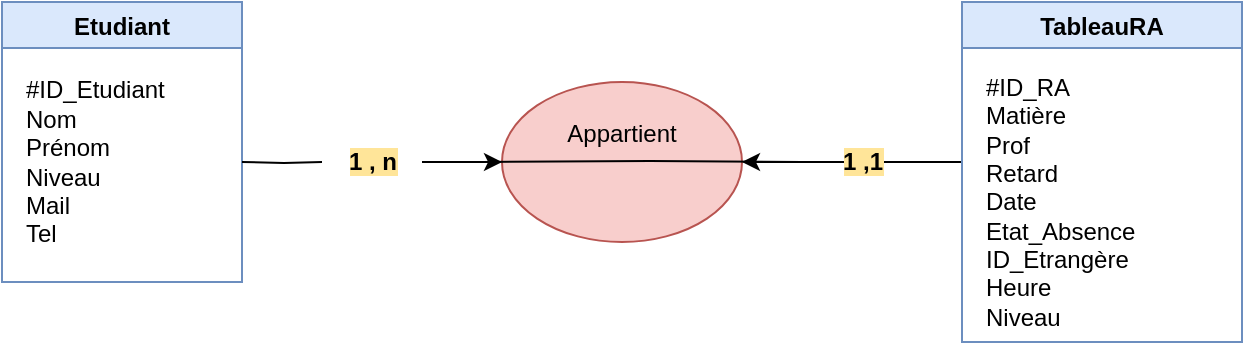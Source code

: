 <mxfile version="20.0.4" type="device"><diagram id="C5RBs43oDa-KdzZeNtuy" name="Page-1"><mxGraphModel dx="1038" dy="617" grid="1" gridSize="10" guides="1" tooltips="1" connect="1" arrows="1" fold="1" page="1" pageScale="1" pageWidth="827" pageHeight="1169" math="0" shadow="0"><root><mxCell id="WIyWlLk6GJQsqaUBKTNV-0"/><mxCell id="WIyWlLk6GJQsqaUBKTNV-1" parent="WIyWlLk6GJQsqaUBKTNV-0"/><mxCell id="jPeVj-g9RqeV0g9nA98d-5" style="edgeStyle=orthogonalEdgeStyle;rounded=0;orthogonalLoop=1;jettySize=auto;html=1;entryX=0;entryY=0.5;entryDx=0;entryDy=0;startArrow=none;" edge="1" parent="WIyWlLk6GJQsqaUBKTNV-1" source="jPeVj-g9RqeV0g9nA98d-15" target="jPeVj-g9RqeV0g9nA98d-10"><mxGeometry relative="1" as="geometry"><mxPoint x="350" y="240" as="targetPoint"/><mxPoint x="240" y="180" as="sourcePoint"/></mxGeometry></mxCell><mxCell id="jPeVj-g9RqeV0g9nA98d-3" value="Etudiant" style="swimlane;labelBackgroundColor=none;fontStyle=1;fillColor=#dae8fc;strokeColor=#6c8ebf;fontColor=default;startSize=23;" vertex="1" parent="WIyWlLk6GJQsqaUBKTNV-1"><mxGeometry x="120" y="100" width="120" height="140" as="geometry"><mxRectangle x="40" y="80" width="90" height="30" as="alternateBounds"/></mxGeometry></mxCell><mxCell id="jPeVj-g9RqeV0g9nA98d-13" value="#ID_Etudiant&lt;br&gt;Nom&lt;br&gt;Prénom&lt;br&gt;Niveau&lt;br&gt;Mail&lt;br&gt;Tel" style="text;html=1;align=left;verticalAlign=middle;resizable=0;points=[];autosize=1;strokeColor=none;fillColor=none;" vertex="1" parent="jPeVj-g9RqeV0g9nA98d-3"><mxGeometry x="10" y="30" width="90" height="100" as="geometry"/></mxCell><mxCell id="jPeVj-g9RqeV0g9nA98d-6" style="edgeStyle=orthogonalEdgeStyle;rounded=0;orthogonalLoop=1;jettySize=auto;html=1;entryX=1;entryY=0.5;entryDx=0;entryDy=0;" edge="1" parent="WIyWlLk6GJQsqaUBKTNV-1" target="jPeVj-g9RqeV0g9nA98d-10"><mxGeometry relative="1" as="geometry"><mxPoint x="469" y="240" as="targetPoint"/><mxPoint x="600" y="180" as="sourcePoint"/><Array as="points"><mxPoint x="540" y="180"/><mxPoint x="540" y="180"/></Array></mxGeometry></mxCell><mxCell id="jPeVj-g9RqeV0g9nA98d-4" value="TableauRA" style="swimlane;fillColor=#dae8fc;strokeColor=#6c8ebf;" vertex="1" parent="WIyWlLk6GJQsqaUBKTNV-1"><mxGeometry x="600" y="100" width="140" height="170" as="geometry"/></mxCell><mxCell id="jPeVj-g9RqeV0g9nA98d-14" value="#ID_RA&lt;br&gt;Matière&lt;br&gt;Prof&lt;br&gt;Retard&lt;br&gt;Date&lt;br&gt;Etat_Absence&lt;br&gt;ID_Etrangère&lt;br&gt;Heure&lt;br&gt;Niveau" style="text;html=1;align=left;verticalAlign=middle;resizable=0;points=[];autosize=1;strokeColor=none;fillColor=none;" vertex="1" parent="jPeVj-g9RqeV0g9nA98d-4"><mxGeometry x="10" y="30" width="100" height="140" as="geometry"/></mxCell><mxCell id="jPeVj-g9RqeV0g9nA98d-10" value="Appartient&lt;br&gt;&lt;br&gt;&lt;br&gt;" style="ellipse;whiteSpace=wrap;html=1;fillColor=#f8cecc;strokeColor=#b85450;" vertex="1" parent="WIyWlLk6GJQsqaUBKTNV-1"><mxGeometry x="370" y="140" width="120" height="80" as="geometry"/></mxCell><mxCell id="jPeVj-g9RqeV0g9nA98d-11" value="" style="endArrow=none;html=1;rounded=0;" edge="1" parent="WIyWlLk6GJQsqaUBKTNV-1"><mxGeometry width="50" height="50" relative="1" as="geometry"><mxPoint x="360" y="180" as="sourcePoint"/><mxPoint x="520" y="180" as="targetPoint"/><Array as="points"><mxPoint x="444" y="179.5"/></Array></mxGeometry></mxCell><mxCell id="jPeVj-g9RqeV0g9nA98d-17" value="&lt;font style=&quot;background-color: rgb(255, 229, 153);&quot;&gt;&lt;b&gt;1 ,1&lt;/b&gt;&lt;/font&gt;" style="text;html=1;align=center;verticalAlign=middle;resizable=0;points=[];autosize=1;strokeColor=none;fillColor=none;fontColor=default;" vertex="1" parent="WIyWlLk6GJQsqaUBKTNV-1"><mxGeometry x="530" y="165" width="40" height="30" as="geometry"/></mxCell><mxCell id="jPeVj-g9RqeV0g9nA98d-15" value="&lt;font style=&quot;background-color: rgb(255, 229, 153);&quot;&gt;&lt;b&gt;1 , n&lt;/b&gt;&lt;/font&gt;" style="text;html=1;align=center;verticalAlign=middle;resizable=0;points=[];autosize=1;strokeColor=none;fillColor=none;fontColor=default;" vertex="1" parent="WIyWlLk6GJQsqaUBKTNV-1"><mxGeometry x="280" y="165" width="50" height="30" as="geometry"/></mxCell><mxCell id="jPeVj-g9RqeV0g9nA98d-18" value="" style="edgeStyle=orthogonalEdgeStyle;rounded=0;orthogonalLoop=1;jettySize=auto;html=1;entryX=0;entryY=0.5;entryDx=0;entryDy=0;endArrow=none;" edge="1" parent="WIyWlLk6GJQsqaUBKTNV-1" target="jPeVj-g9RqeV0g9nA98d-15"><mxGeometry relative="1" as="geometry"><mxPoint x="370" y="180" as="targetPoint"/><mxPoint x="240" y="180" as="sourcePoint"/></mxGeometry></mxCell></root></mxGraphModel></diagram></mxfile>